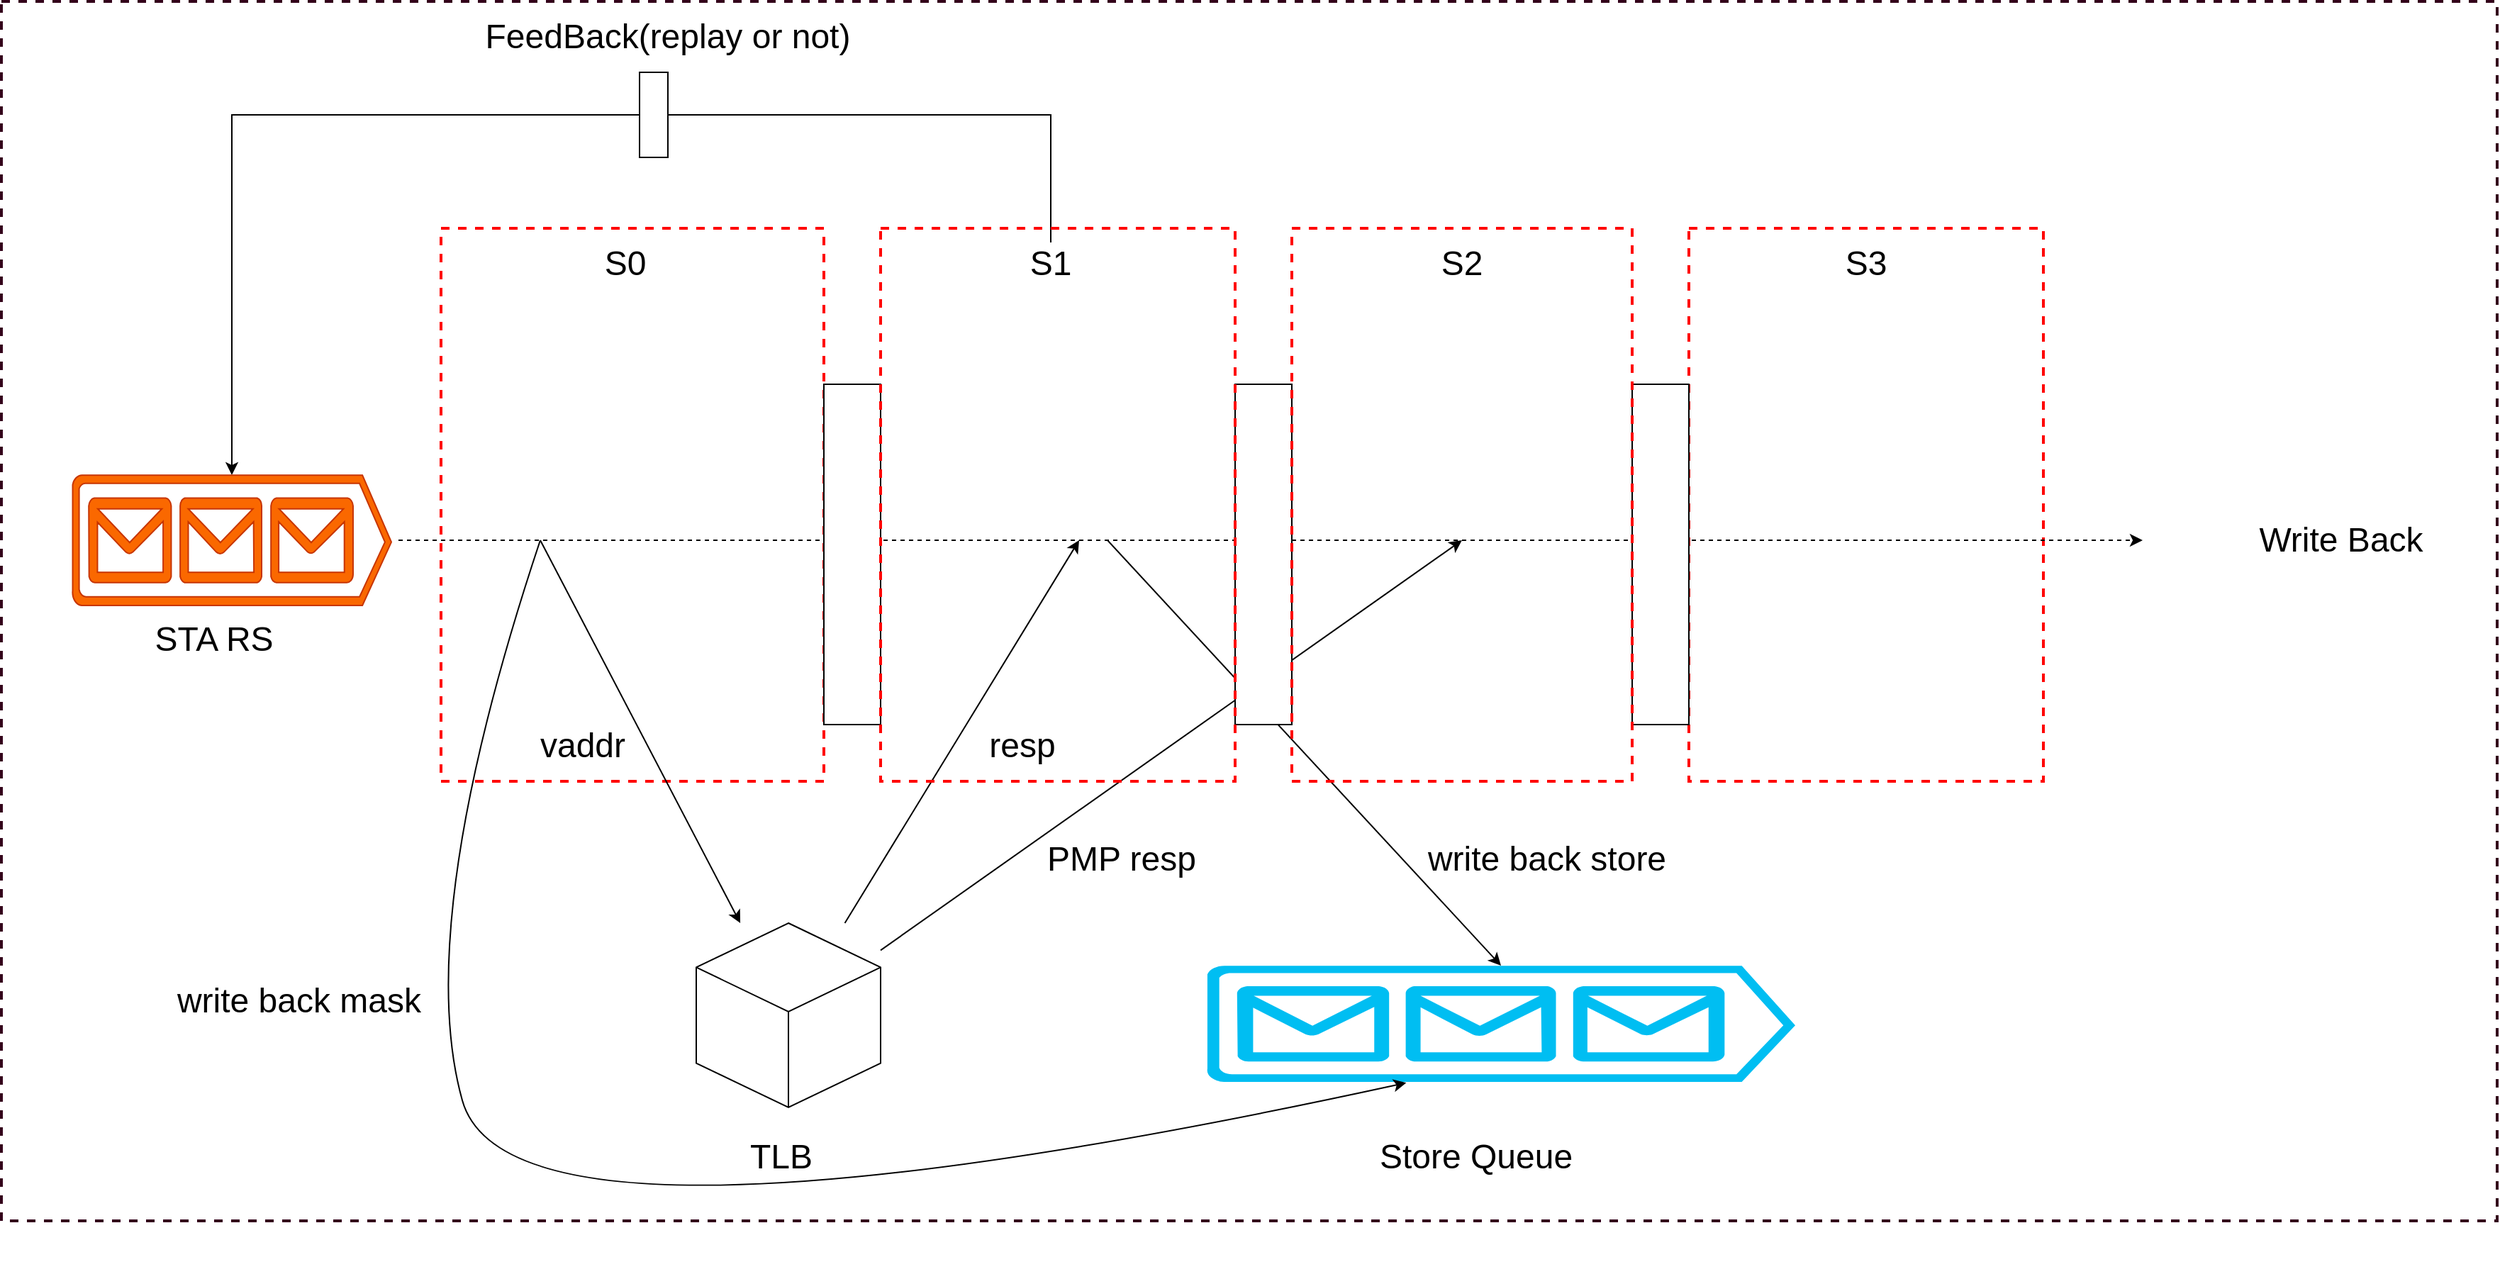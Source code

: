<mxfile version="20.2.4" type="github">
  <diagram id="4dbZYp7l9p9iNEEz5BnQ" name="第 1 页">
    <mxGraphModel dx="2062" dy="1114" grid="0" gridSize="10" guides="1" tooltips="1" connect="1" arrows="1" fold="1" page="1" pageScale="1" pageWidth="2339" pageHeight="3300" math="0" shadow="0">
      <root>
        <mxCell id="0" />
        <mxCell id="1" parent="0" />
        <mxCell id="1IAeVzXQLGDrW23C3YDU-49" value="" style="group" vertex="1" connectable="0" parent="1">
          <mxGeometry x="50" y="40" width="1760" height="900" as="geometry" />
        </mxCell>
        <mxCell id="1IAeVzXQLGDrW23C3YDU-44" value="" style="rounded=0;whiteSpace=wrap;html=1;fontSize=24;fillColor=none;dashed=1;strokeColor=#FF0000;strokeWidth=2;" vertex="1" parent="1IAeVzXQLGDrW23C3YDU-49">
          <mxGeometry x="1190" y="160" width="250" height="390" as="geometry" />
        </mxCell>
        <mxCell id="1IAeVzXQLGDrW23C3YDU-41" value="" style="rounded=0;whiteSpace=wrap;html=1;fontSize=24;fillColor=none;dashed=1;strokeColor=#FF0000;strokeWidth=2;" vertex="1" parent="1IAeVzXQLGDrW23C3YDU-49">
          <mxGeometry x="310" y="160" width="270" height="390" as="geometry" />
        </mxCell>
        <mxCell id="1IAeVzXQLGDrW23C3YDU-37" value="" style="endArrow=classic;html=1;rounded=0;fontSize=24;entryX=0.5;entryY=0;entryDx=0;entryDy=0;entryPerimeter=0;" edge="1" parent="1IAeVzXQLGDrW23C3YDU-49" target="1IAeVzXQLGDrW23C3YDU-26">
          <mxGeometry width="50" height="50" relative="1" as="geometry">
            <mxPoint x="780" y="380" as="sourcePoint" />
            <mxPoint x="770" y="390" as="targetPoint" />
          </mxGeometry>
        </mxCell>
        <mxCell id="1IAeVzXQLGDrW23C3YDU-33" value="" style="endArrow=classic;html=1;rounded=0;fontSize=24;" edge="1" parent="1IAeVzXQLGDrW23C3YDU-49" source="1IAeVzXQLGDrW23C3YDU-14">
          <mxGeometry width="50" height="50" relative="1" as="geometry">
            <mxPoint x="650" y="660" as="sourcePoint" />
            <mxPoint x="1030" y="380" as="targetPoint" />
          </mxGeometry>
        </mxCell>
        <mxCell id="1IAeVzXQLGDrW23C3YDU-6" value="" style="endArrow=classic;html=1;rounded=0;fontSize=24;exitX=1;exitY=0.5;exitDx=0;exitDy=0;dashed=1;" edge="1" parent="1IAeVzXQLGDrW23C3YDU-49">
          <mxGeometry width="50" height="50" relative="1" as="geometry">
            <mxPoint x="280" y="380" as="sourcePoint" />
            <mxPoint x="1510" y="380" as="targetPoint" />
          </mxGeometry>
        </mxCell>
        <mxCell id="1IAeVzXQLGDrW23C3YDU-2" value="" style="rounded=0;whiteSpace=wrap;html=1;fontSize=24;" vertex="1" parent="1IAeVzXQLGDrW23C3YDU-49">
          <mxGeometry x="580" y="270" width="40" height="240" as="geometry" />
        </mxCell>
        <mxCell id="1IAeVzXQLGDrW23C3YDU-4" value="" style="rounded=0;whiteSpace=wrap;html=1;fontSize=24;" vertex="1" parent="1IAeVzXQLGDrW23C3YDU-49">
          <mxGeometry x="870" y="270" width="40" height="240" as="geometry" />
        </mxCell>
        <mxCell id="1IAeVzXQLGDrW23C3YDU-5" value="" style="rounded=0;whiteSpace=wrap;html=1;fontSize=24;" vertex="1" parent="1IAeVzXQLGDrW23C3YDU-49">
          <mxGeometry x="1150" y="270" width="40" height="240" as="geometry" />
        </mxCell>
        <mxCell id="1IAeVzXQLGDrW23C3YDU-7" value="S0" style="text;html=1;strokeColor=none;fillColor=none;align=center;verticalAlign=middle;whiteSpace=wrap;rounded=0;fontSize=24;" vertex="1" parent="1IAeVzXQLGDrW23C3YDU-49">
          <mxGeometry x="410" y="170" width="60" height="30" as="geometry" />
        </mxCell>
        <mxCell id="1IAeVzXQLGDrW23C3YDU-8" value="S1" style="text;html=1;strokeColor=none;fillColor=none;align=center;verticalAlign=middle;whiteSpace=wrap;rounded=0;fontSize=24;" vertex="1" parent="1IAeVzXQLGDrW23C3YDU-49">
          <mxGeometry x="710" y="170" width="60" height="30" as="geometry" />
        </mxCell>
        <mxCell id="1IAeVzXQLGDrW23C3YDU-11" value="S2" style="text;html=1;strokeColor=none;fillColor=none;align=center;verticalAlign=middle;whiteSpace=wrap;rounded=0;fontSize=24;" vertex="1" parent="1IAeVzXQLGDrW23C3YDU-49">
          <mxGeometry x="1000" y="170" width="60" height="30" as="geometry" />
        </mxCell>
        <mxCell id="1IAeVzXQLGDrW23C3YDU-12" value="S3" style="text;html=1;strokeColor=none;fillColor=none;align=center;verticalAlign=middle;whiteSpace=wrap;rounded=0;fontSize=24;" vertex="1" parent="1IAeVzXQLGDrW23C3YDU-49">
          <mxGeometry x="1285" y="170" width="60" height="30" as="geometry" />
        </mxCell>
        <mxCell id="1IAeVzXQLGDrW23C3YDU-14" value="" style="html=1;whiteSpace=wrap;shape=isoCube2;backgroundOutline=1;isoAngle=15;fontSize=24;" vertex="1" parent="1IAeVzXQLGDrW23C3YDU-49">
          <mxGeometry x="490" y="650" width="130" height="130" as="geometry" />
        </mxCell>
        <mxCell id="1IAeVzXQLGDrW23C3YDU-15" value="TLB" style="text;html=1;strokeColor=none;fillColor=none;align=center;verticalAlign=middle;whiteSpace=wrap;rounded=0;fontSize=24;" vertex="1" parent="1IAeVzXQLGDrW23C3YDU-49">
          <mxGeometry x="520" y="800" width="60" height="30" as="geometry" />
        </mxCell>
        <mxCell id="1IAeVzXQLGDrW23C3YDU-16" value="" style="edgeStyle=elbowEdgeStyle;elbow=horizontal;endArrow=classic;html=1;rounded=0;fontSize=24;exitX=0.5;exitY=0;exitDx=0;exitDy=0;entryX=0.5;entryY=0;entryDx=0;entryDy=0;entryPerimeter=0;" edge="1" parent="1IAeVzXQLGDrW23C3YDU-49" source="1IAeVzXQLGDrW23C3YDU-8" target="1IAeVzXQLGDrW23C3YDU-30">
          <mxGeometry width="50" height="50" relative="1" as="geometry">
            <mxPoint x="750" y="150" as="sourcePoint" />
            <mxPoint x="200" y="340" as="targetPoint" />
            <Array as="points">
              <mxPoint x="570" y="80" />
              <mxPoint x="210" y="180" />
            </Array>
          </mxGeometry>
        </mxCell>
        <mxCell id="1IAeVzXQLGDrW23C3YDU-17" value="" style="endArrow=classic;html=1;rounded=0;fontSize=24;" edge="1" parent="1IAeVzXQLGDrW23C3YDU-49" target="1IAeVzXQLGDrW23C3YDU-14">
          <mxGeometry width="50" height="50" relative="1" as="geometry">
            <mxPoint x="380" y="380" as="sourcePoint" />
            <mxPoint x="570" y="580" as="targetPoint" />
          </mxGeometry>
        </mxCell>
        <mxCell id="1IAeVzXQLGDrW23C3YDU-18" value="" style="endArrow=classic;html=1;rounded=0;fontSize=24;" edge="1" parent="1IAeVzXQLGDrW23C3YDU-49" source="1IAeVzXQLGDrW23C3YDU-14">
          <mxGeometry width="50" height="50" relative="1" as="geometry">
            <mxPoint x="630" y="660" as="sourcePoint" />
            <mxPoint x="760" y="380" as="targetPoint" />
          </mxGeometry>
        </mxCell>
        <mxCell id="1IAeVzXQLGDrW23C3YDU-19" value="Write Back" style="text;html=1;strokeColor=none;fillColor=none;align=center;verticalAlign=middle;whiteSpace=wrap;rounded=0;fontSize=24;" vertex="1" parent="1IAeVzXQLGDrW23C3YDU-49">
          <mxGeometry x="1570" y="305" width="160" height="150" as="geometry" />
        </mxCell>
        <mxCell id="1IAeVzXQLGDrW23C3YDU-20" value="FeedBack(replay or not)" style="text;html=1;strokeColor=none;fillColor=none;align=center;verticalAlign=middle;whiteSpace=wrap;rounded=0;fontSize=24;" vertex="1" parent="1IAeVzXQLGDrW23C3YDU-49">
          <mxGeometry x="310" width="320" height="50" as="geometry" />
        </mxCell>
        <mxCell id="1IAeVzXQLGDrW23C3YDU-21" value="vaddr" style="text;html=1;strokeColor=none;fillColor=none;align=center;verticalAlign=middle;whiteSpace=wrap;rounded=0;fontSize=24;" vertex="1" parent="1IAeVzXQLGDrW23C3YDU-49">
          <mxGeometry x="380" y="510" width="60" height="30" as="geometry" />
        </mxCell>
        <mxCell id="1IAeVzXQLGDrW23C3YDU-26" value="" style="verticalLabelPosition=bottom;html=1;verticalAlign=top;align=center;strokeColor=none;fillColor=#00BEF2;shape=mxgraph.azure.queue_generic;pointerEvents=1;fontSize=24;" vertex="1" parent="1IAeVzXQLGDrW23C3YDU-49">
          <mxGeometry x="850" y="680" width="415" height="82" as="geometry" />
        </mxCell>
        <mxCell id="1IAeVzXQLGDrW23C3YDU-27" value="Store Queue" style="text;html=1;strokeColor=none;fillColor=none;align=center;verticalAlign=middle;whiteSpace=wrap;rounded=0;fontSize=24;" vertex="1" parent="1IAeVzXQLGDrW23C3YDU-49">
          <mxGeometry x="950" y="800" width="180" height="30" as="geometry" />
        </mxCell>
        <mxCell id="1IAeVzXQLGDrW23C3YDU-30" value="" style="verticalLabelPosition=bottom;html=1;verticalAlign=top;align=center;strokeColor=#C73500;fillColor=#fa6800;shape=mxgraph.azure.queue_generic;pointerEvents=1;fontSize=24;fontColor=#000000;" vertex="1" parent="1IAeVzXQLGDrW23C3YDU-49">
          <mxGeometry x="50" y="334" width="225" height="92" as="geometry" />
        </mxCell>
        <mxCell id="1IAeVzXQLGDrW23C3YDU-31" value="STA RS" style="text;html=1;strokeColor=none;fillColor=none;align=center;verticalAlign=middle;whiteSpace=wrap;rounded=0;fontSize=24;" vertex="1" parent="1IAeVzXQLGDrW23C3YDU-49">
          <mxGeometry x="90" y="440" width="120" height="20" as="geometry" />
        </mxCell>
        <mxCell id="1IAeVzXQLGDrW23C3YDU-32" value="resp" style="text;html=1;strokeColor=none;fillColor=none;align=center;verticalAlign=middle;whiteSpace=wrap;rounded=0;fontSize=24;" vertex="1" parent="1IAeVzXQLGDrW23C3YDU-49">
          <mxGeometry x="690" y="510" width="60" height="30" as="geometry" />
        </mxCell>
        <mxCell id="1IAeVzXQLGDrW23C3YDU-34" value="PMP resp" style="text;html=1;strokeColor=none;fillColor=none;align=center;verticalAlign=middle;whiteSpace=wrap;rounded=0;fontSize=24;" vertex="1" parent="1IAeVzXQLGDrW23C3YDU-49">
          <mxGeometry x="720" y="590" width="140" height="30" as="geometry" />
        </mxCell>
        <mxCell id="1IAeVzXQLGDrW23C3YDU-35" value="" style="rounded=0;whiteSpace=wrap;html=1;fontSize=24;" vertex="1" parent="1IAeVzXQLGDrW23C3YDU-49">
          <mxGeometry x="450" y="50" width="20" height="60" as="geometry" />
        </mxCell>
        <mxCell id="1IAeVzXQLGDrW23C3YDU-38" value="write back store" style="text;html=1;strokeColor=none;fillColor=none;align=center;verticalAlign=middle;whiteSpace=wrap;rounded=0;fontSize=24;" vertex="1" parent="1IAeVzXQLGDrW23C3YDU-49">
          <mxGeometry x="980" y="590" width="220" height="30" as="geometry" />
        </mxCell>
        <mxCell id="1IAeVzXQLGDrW23C3YDU-39" value="" style="curved=1;endArrow=classic;html=1;rounded=0;fontSize=24;entryX=0.339;entryY=1.008;entryDx=0;entryDy=0;entryPerimeter=0;" edge="1" parent="1IAeVzXQLGDrW23C3YDU-49" target="1IAeVzXQLGDrW23C3YDU-26">
          <mxGeometry width="50" height="50" relative="1" as="geometry">
            <mxPoint x="380" y="380" as="sourcePoint" />
            <mxPoint x="340" y="630" as="targetPoint" />
            <Array as="points">
              <mxPoint x="290" y="650" />
              <mxPoint x="360" y="900" />
            </Array>
          </mxGeometry>
        </mxCell>
        <mxCell id="1IAeVzXQLGDrW23C3YDU-40" value="write back mask" style="text;html=1;strokeColor=none;fillColor=none;align=center;verticalAlign=middle;whiteSpace=wrap;rounded=0;fontSize=24;" vertex="1" parent="1IAeVzXQLGDrW23C3YDU-49">
          <mxGeometry x="100" y="690" width="220" height="30" as="geometry" />
        </mxCell>
        <mxCell id="1IAeVzXQLGDrW23C3YDU-42" value="" style="rounded=0;whiteSpace=wrap;html=1;fontSize=24;fillColor=none;dashed=1;strokeColor=#FF0000;strokeWidth=2;" vertex="1" parent="1IAeVzXQLGDrW23C3YDU-49">
          <mxGeometry x="620" y="160" width="250" height="390" as="geometry" />
        </mxCell>
        <mxCell id="1IAeVzXQLGDrW23C3YDU-43" value="" style="rounded=0;whiteSpace=wrap;html=1;fontSize=24;fillColor=none;dashed=1;strokeColor=#FF0000;strokeWidth=2;" vertex="1" parent="1IAeVzXQLGDrW23C3YDU-49">
          <mxGeometry x="910" y="160" width="240" height="390" as="geometry" />
        </mxCell>
        <mxCell id="1IAeVzXQLGDrW23C3YDU-48" value="" style="rounded=0;whiteSpace=wrap;html=1;dashed=1;fontSize=24;strokeColor=#33001A;strokeWidth=2;fillColor=none;" vertex="1" parent="1IAeVzXQLGDrW23C3YDU-49">
          <mxGeometry width="1760" height="860" as="geometry" />
        </mxCell>
      </root>
    </mxGraphModel>
  </diagram>
</mxfile>
